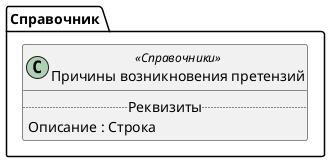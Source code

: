 ﻿@startuml ПричиныВозникновенияПретензий
'!include templates.wsd
'..\include templates.wsd
class Справочник.ПричиныВозникновенияПретензий as "Причины возникновения претензий" <<Справочники>>
{
..Реквизиты..
Описание : Строка
}
@enduml
